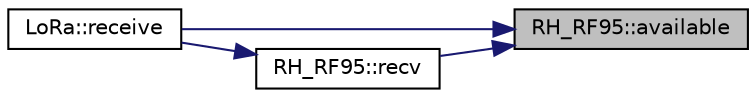 digraph "RH_RF95::available"
{
 // LATEX_PDF_SIZE
  edge [fontname="Helvetica",fontsize="10",labelfontname="Helvetica",labelfontsize="10"];
  node [fontname="Helvetica",fontsize="10",shape=record];
  rankdir="RL";
  Node1 [label="RH_RF95::available",height=0.2,width=0.4,color="black", fillcolor="grey75", style="filled", fontcolor="black",tooltip=" "];
  Node1 -> Node2 [dir="back",color="midnightblue",fontsize="10",style="solid",fontname="Helvetica"];
  Node2 [label="LoRa::receive",height=0.2,width=0.4,color="black", fillcolor="white", style="filled",URL="$class_lo_ra.html#af015c203d4227583172fa2878c96f85a",tooltip=" "];
  Node1 -> Node3 [dir="back",color="midnightblue",fontsize="10",style="solid",fontname="Helvetica"];
  Node3 [label="RH_RF95::recv",height=0.2,width=0.4,color="black", fillcolor="white", style="filled",URL="$class_r_h___r_f95.html#a8bca98b1e9abd1c55aaa32d10ea9631b",tooltip=" "];
  Node3 -> Node2 [dir="back",color="midnightblue",fontsize="10",style="solid",fontname="Helvetica"];
}
